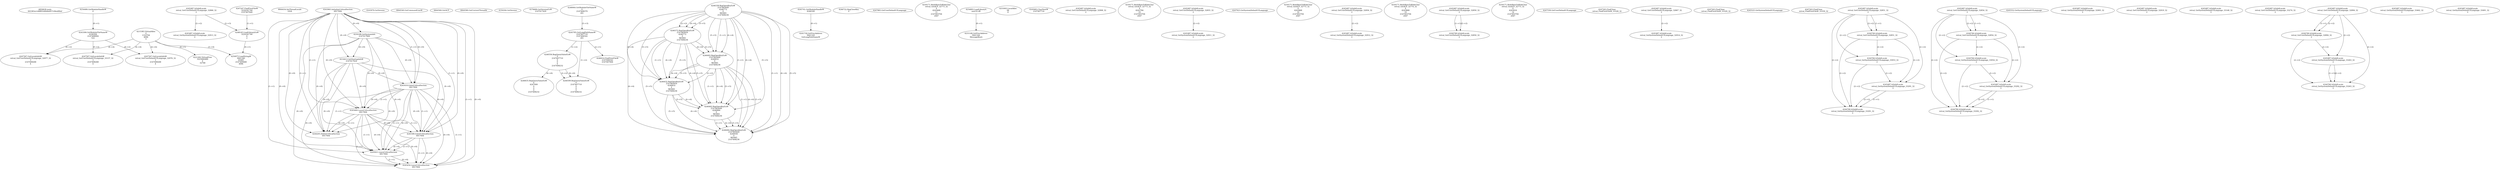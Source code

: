 // Global SCDG with merge call
digraph {
	0 [label="6850628.main
003383a1c68f832d0d4e857c94ed90ef"]
	1 [label="4254480.GetModuleHandleW
0"]
	2 [label="6844434.SetThreadLocale
1024"]
	3 [label="4243965.InitializeCriticalSection
6917004"]
	4 [label="4243979.GetVersion
"]
	5 [label="4250188.GetSystemInfo
2147417660"]
	3 -> 5 [label="(0-->0)"]
	6 [label="6844540.GetCommandLineW
"]
	7 [label="4214413.GetStartupInfoW
2147417624"]
	3 -> 7 [label="(0-->0)"]
	5 -> 7 [label="(0-->0)"]
	8 [label="6844560.GetACP
"]
	9 [label="6844580.GetCurrentThreadId
"]
	10 [label="4250204.GetVersion
"]
	11 [label="4276690.GetVersionExW
2147417420"]
	12 [label="4243306.GetModuleFileNameW
4194304
2147408904
522"]
	1 -> 12 [label="(0-->1)"]
	13 [label="4248064.GetModuleFileNameW
0
2147408370
261"]
	14 [label="4215383.VirtualAlloc
0
1310704
4096
4"]
	15 [label="4246338.RegOpenKeyExW
2147483649
4246772
0
983065
2147408236"]
	16 [label="4246372.RegOpenKeyExW
2147483650
4246772
0
983065
2147408236"]
	15 -> 16 [label="(2-->2)"]
	15 -> 16 [label="(4-->4)"]
	15 -> 16 [label="(5-->5)"]
	17 [label="4245741.GetModuleHandleW
4246160"]
	18 [label="4245758.GetProcAddress
9441320
GetLongPathNameW"]
	17 -> 18 [label="(0-->1)"]
	19 [label="4245785.GetLongPathNameW
2147407710
2147406542
261"]
	13 -> 19 [label="(3-->3)"]
	20 [label="4246556.RegQueryValueExW
0
2147407710
0
0
0
2147408232"]
	19 -> 20 [label="(1-->2)"]
	21 [label="4246635.RegQueryValueExW
0
4247000
0
0
0
2147408232"]
	20 -> 21 [label="(6-->6)"]
	22 [label="4246722.RegCloseKey
0"]
	23 [label="4247883.GetUserDefaultUILanguage
"]
	24 [label="4245418.EnterCriticalSection
6917004"]
	3 -> 24 [label="(1-->1)"]
	3 -> 24 [label="(0-->0)"]
	5 -> 24 [label="(0-->0)"]
	7 -> 24 [label="(0-->0)"]
	25 [label="4245469.LeaveCriticalSection
6917004"]
	3 -> 25 [label="(1-->1)"]
	24 -> 25 [label="(1-->1)"]
	3 -> 25 [label="(0-->0)"]
	5 -> 25 [label="(0-->0)"]
	7 -> 25 [label="(0-->0)"]
	24 -> 25 [label="(0-->0)"]
	26 [label="4245487.IsValidLocale
retval_GetUserDefaultUILanguage_32866_32
2"]
	27 [label="4250171.MultiByteToWideChar
retval_GetACP_32773_32
0
4243668
11
2147403704
2047"]
	28 [label="4254893.LoadLibraryA
user32.dll"]
	29 [label="4255003.LocalAlloc
64
8"]
	30 [label="4255148.GetProcAddress
9441344
MessageBoxA"]
	28 -> 30 [label="(0-->1)"]
	31 [label="4244205.DeleteCriticalSection
6917004"]
	3 -> 31 [label="(1-->1)"]
	24 -> 31 [label="(1-->1)"]
	25 -> 31 [label="(1-->1)"]
	3 -> 31 [label="(0-->0)"]
	5 -> 31 [label="(0-->0)"]
	7 -> 31 [label="(0-->0)"]
	24 -> 31 [label="(0-->0)"]
	25 -> 31 [label="(0-->0)"]
	32 [label="4221262.VirtualFree
3223060480
0
32768"]
	14 -> 32 [label="(0-->1)"]
	33 [label="4245683.CharNextW
2147407716"]
	34 [label="4245487.IsValidLocale
retval_GetUserDefaultUILanguage_32908_32
2"]
	35 [label="4250171.MultiByteToWideChar
retval_GetACP_32773_32
0
4243784
10
2147403704
2047"]
	36 [label="4246599.RegQueryValueExW
0
2147407710
0
0
0
2147408232"]
	19 -> 36 [label="(1-->2)"]
	20 -> 36 [label="(2-->2)"]
	20 -> 36 [label="(6-->6)"]
	37 [label="4245487.IsValidLocale
retval_GetUserDefaultUILanguage_32855_32
2"]
	38 [label="4245580.EnterCriticalSection
6917004"]
	3 -> 38 [label="(1-->1)"]
	24 -> 38 [label="(1-->1)"]
	25 -> 38 [label="(1-->1)"]
	3 -> 38 [label="(0-->0)"]
	5 -> 38 [label="(0-->0)"]
	7 -> 38 [label="(0-->0)"]
	24 -> 38 [label="(0-->0)"]
	25 -> 38 [label="(0-->0)"]
	39 [label="4245621.LeaveCriticalSection
6917004"]
	3 -> 39 [label="(1-->1)"]
	24 -> 39 [label="(1-->1)"]
	25 -> 39 [label="(1-->1)"]
	38 -> 39 [label="(1-->1)"]
	3 -> 39 [label="(0-->0)"]
	5 -> 39 [label="(0-->0)"]
	7 -> 39 [label="(0-->0)"]
	24 -> 39 [label="(0-->0)"]
	25 -> 39 [label="(0-->0)"]
	38 -> 39 [label="(0-->0)"]
	40 [label="4247923.GetSystemDefaultUILanguage
"]
	41 [label="4245487.IsValidLocale
retval_GetSystemDefaultUILanguage_32911_32
2"]
	37 -> 41 [label="(2-->2)"]
	42 [label="4250171.MultiByteToWideChar
retval_GetACP_32773_32
0
4243868
10
2147403704
2047"]
	43 [label="4245487.IsValidLocale
retval_GetUserDefaultUILanguage_32856_32
2"]
	44 [label="4245487.IsValidLocale
retval_GetSystemDefaultUILanguage_32912_32
2"]
	43 -> 44 [label="(2-->2)"]
	45 [label="4250171.MultiByteToWideChar
retval_GetACP_32774_32
0
4243868
10
2147403704
2047"]
	46 [label="4246402.RegOpenKeyExW
2147483649
4246832
0
983065
2147408236"]
	15 -> 46 [label="(1-->1)"]
	15 -> 46 [label="(4-->4)"]
	16 -> 46 [label="(4-->4)"]
	15 -> 46 [label="(5-->5)"]
	16 -> 46 [label="(5-->5)"]
	47 [label="4245487.IsValidLocale
retval_GetUserDefaultUILanguage_32850_32
2"]
	48 [label="4250171.MultiByteToWideChar
retval_GetACP_32773_32
0
4243616
14
2147403704
2047"]
	49 [label="4245454.LeaveCriticalSection
6917004"]
	3 -> 49 [label="(1-->1)"]
	24 -> 49 [label="(1-->1)"]
	25 -> 49 [label="(1-->1)"]
	38 -> 49 [label="(1-->1)"]
	39 -> 49 [label="(1-->1)"]
	3 -> 49 [label="(0-->0)"]
	5 -> 49 [label="(0-->0)"]
	7 -> 49 [label="(0-->0)"]
	24 -> 49 [label="(0-->0)"]
	25 -> 49 [label="(0-->0)"]
	38 -> 49 [label="(0-->0)"]
	39 -> 49 [label="(0-->0)"]
	50 [label="4247558.GetUserDefaultUILanguage
"]
	51 [label="4247567.GetLocaleInfoW
retval_GetUserDefaultUILanguage_32976_32
3
2147408268
4"]
	12 -> 51 [label="(0-->2)"]
	14 -> 51 [label="(4-->4)"]
	52 [label="4247247.FindFirstFileW
3224341740
2147407640"]
	53 [label="4247263.FindClose
retval_FindFirstFileW_33328_32"]
	54 [label="4248145.LoadLibraryExW
3224341740
0
2"]
	52 -> 54 [label="(1-->1)"]
	26 -> 54 [label="(2-->3)"]
	55 [label="4250073.LoadStringW
9441340
65485
2147409468
4096"]
	54 -> 55 [label="(0-->1)"]
	14 -> 55 [label="(3-->4)"]
	56 [label="4245487.IsValidLocale
retval_GetUserDefaultUILanguage_32867_32
2"]
	57 [label="4247567.GetLocaleInfoW
retval_GetUserDefaultUILanguage_32977_32
3
2147408268
4"]
	12 -> 57 [label="(0-->2)"]
	14 -> 57 [label="(4-->4)"]
	58 [label="4247263.FindClose
retval_FindFirstFileW_33329_32"]
	59 [label="4244766.IsValidLocale
retval_GetUserDefaultUILanguage_32850_32
2"]
	47 -> 59 [label="(1-->1)"]
	47 -> 59 [label="(2-->2)"]
	60 [label="4245525.GetSystemDefaultUILanguage
"]
	61 [label="4247567.GetLocaleInfoW
retval_GetUserDefaultUILanguage_33157_32
3
2147408268
4"]
	12 -> 61 [label="(0-->2)"]
	14 -> 61 [label="(4-->4)"]
	62 [label="4247263.FindClose
retval_FindFirstFileW_33359_32"]
	63 [label="4245487.IsValidLocale
retval_GetUserDefaultUILanguage_32851_32
2"]
	64 [label="4245487.IsValidLocale
retval_GetUserDefaultUILanguage_32854_32
2"]
	65 [label="4245552.GetSystemDefaultUILanguage
"]
	66 [label="4245487.IsValidLocale
retval_GetSystemDefaultUILanguage_32913_32
2"]
	26 -> 66 [label="(2-->2)"]
	67 [label="4244766.IsValidLocale
retval_GetUserDefaultUILanguage_32851_32
2"]
	63 -> 67 [label="(1-->1)"]
	63 -> 67 [label="(2-->2)"]
	68 [label="4244766.IsValidLocale
retval_GetSystemDefaultUILanguage_33053_32
2"]
	63 -> 68 [label="(2-->2)"]
	67 -> 68 [label="(2-->2)"]
	69 [label="4245487.IsValidLocale
retval_GetSystemDefaultUILanguage_33291_32
2"]
	63 -> 69 [label="(2-->2)"]
	67 -> 69 [label="(2-->2)"]
	68 -> 69 [label="(2-->2)"]
	70 [label="4244766.IsValidLocale
retval_GetUserDefaultUILanguage_32854_32
2"]
	64 -> 70 [label="(1-->1)"]
	64 -> 70 [label="(2-->2)"]
	71 [label="4244766.IsValidLocale
retval_GetSystemDefaultUILanguage_33054_32
2"]
	64 -> 71 [label="(2-->2)"]
	70 -> 71 [label="(2-->2)"]
	72 [label="4245487.IsValidLocale
retval_GetSystemDefaultUILanguage_33292_32
2"]
	64 -> 72 [label="(2-->2)"]
	70 -> 72 [label="(2-->2)"]
	71 -> 72 [label="(2-->2)"]
	73 [label="4245487.IsValidLocale
retval_GetSystemDefaultUILanguage_32905_32
2"]
	74 [label="4244766.IsValidLocale
retval_GetSystemDefaultUILanguage_33291_32
2"]
	69 -> 74 [label="(1-->1)"]
	63 -> 74 [label="(2-->2)"]
	67 -> 74 [label="(2-->2)"]
	68 -> 74 [label="(2-->2)"]
	69 -> 74 [label="(2-->2)"]
	75 [label="4244766.IsValidLocale
retval_GetSystemDefaultUILanguage_33292_32
2"]
	72 -> 75 [label="(1-->1)"]
	64 -> 75 [label="(2-->2)"]
	70 -> 75 [label="(2-->2)"]
	71 -> 75 [label="(2-->2)"]
	72 -> 75 [label="(2-->2)"]
	76 [label="4245487.IsValidLocale
retval_GetSystemDefaultUILanguage_32914_32
2"]
	56 -> 76 [label="(2-->2)"]
	77 [label="4245487.IsValidLocale
retval_GetUserDefaultUILanguage_32919_32
2"]
	78 [label="4245487.IsValidLocale
retval_GetSystemDefaultUILanguage_33148_32
2"]
	79 [label="4246432.RegOpenKeyExW
2147483650
4246832
0
983065
2147408236"]
	16 -> 79 [label="(1-->1)"]
	46 -> 79 [label="(2-->2)"]
	15 -> 79 [label="(4-->4)"]
	16 -> 79 [label="(4-->4)"]
	46 -> 79 [label="(4-->4)"]
	15 -> 79 [label="(5-->5)"]
	16 -> 79 [label="(5-->5)"]
	46 -> 79 [label="(5-->5)"]
	80 [label="4246462.RegOpenKeyExW
2147483649
4246884
0
983065
2147408236"]
	15 -> 80 [label="(1-->1)"]
	46 -> 80 [label="(1-->1)"]
	15 -> 80 [label="(4-->4)"]
	16 -> 80 [label="(4-->4)"]
	46 -> 80 [label="(4-->4)"]
	79 -> 80 [label="(4-->4)"]
	15 -> 80 [label="(5-->5)"]
	16 -> 80 [label="(5-->5)"]
	46 -> 80 [label="(5-->5)"]
	79 -> 80 [label="(5-->5)"]
	81 [label="4246492.RegOpenKeyExW
2147483649
4246936
0
983065
2147408236"]
	15 -> 81 [label="(1-->1)"]
	46 -> 81 [label="(1-->1)"]
	80 -> 81 [label="(1-->1)"]
	15 -> 81 [label="(4-->4)"]
	16 -> 81 [label="(4-->4)"]
	46 -> 81 [label="(4-->4)"]
	79 -> 81 [label="(4-->4)"]
	80 -> 81 [label="(4-->4)"]
	15 -> 81 [label="(5-->5)"]
	16 -> 81 [label="(5-->5)"]
	46 -> 81 [label="(5-->5)"]
	79 -> 81 [label="(5-->5)"]
	80 -> 81 [label="(5-->5)"]
	82 [label="4245487.IsValidLocale
retval_GetUserDefaultUILanguage_33274_32
2"]
	83 [label="4245487.IsValidLocale
retval_GetUserDefaultUILanguage_32894_32
2"]
	84 [label="4244766.IsValidLocale
retval_GetUserDefaultUILanguage_32894_32
2"]
	83 -> 84 [label="(1-->1)"]
	83 -> 84 [label="(2-->2)"]
	85 [label="4245487.IsValidLocale
retval_GetSystemDefaultUILanguage_33263_32
2"]
	83 -> 85 [label="(2-->2)"]
	84 -> 85 [label="(2-->2)"]
	86 [label="4244766.IsValidLocale
retval_GetSystemDefaultUILanguage_33263_32
2"]
	85 -> 86 [label="(1-->1)"]
	83 -> 86 [label="(2-->2)"]
	84 -> 86 [label="(2-->2)"]
	85 -> 86 [label="(2-->2)"]
	87 [label="4245487.IsValidLocale
retval_GetSystemDefaultUILanguage_33462_32
2"]
	88 [label="4246014.FindFirstFileW
2147406542
2147407064"]
	19 -> 88 [label="(2-->1)"]
	89 [label="4245487.IsValidLocale
retval_GetSystemDefaultUILanguage_33491_32
2"]
}
